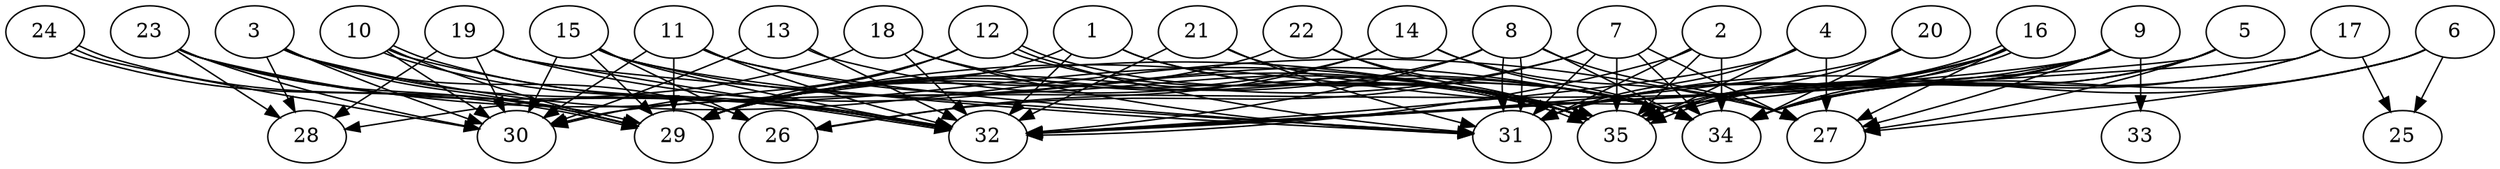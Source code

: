 // DAG automatically generated by daggen at Thu Oct  3 14:05:37 2019
// ./daggen --dot -n 35 --ccr 0.4 --fat 0.9 --regular 0.9 --density 0.9 --mindata 5242880 --maxdata 52428800 
digraph G {
  1 [size="120171520", alpha="0.07", expect_size="48068608"] 
  1 -> 29 [size ="48068608"]
  1 -> 32 [size ="48068608"]
  1 -> 34 [size ="48068608"]
  1 -> 35 [size ="48068608"]
  2 [size="86888960", alpha="0.14", expect_size="34755584"] 
  2 -> 31 [size ="34755584"]
  2 -> 32 [size ="34755584"]
  2 -> 34 [size ="34755584"]
  2 -> 35 [size ="34755584"]
  3 [size="76006400", alpha="0.03", expect_size="30402560"] 
  3 -> 26 [size ="30402560"]
  3 -> 27 [size ="30402560"]
  3 -> 28 [size ="30402560"]
  3 -> 29 [size ="30402560"]
  3 -> 30 [size ="30402560"]
  3 -> 32 [size ="30402560"]
  4 [size="66250240", alpha="0.04", expect_size="26500096"] 
  4 -> 27 [size ="26500096"]
  4 -> 31 [size ="26500096"]
  4 -> 32 [size ="26500096"]
  4 -> 35 [size ="26500096"]
  5 [size="108725760", alpha="0.10", expect_size="43490304"] 
  5 -> 27 [size ="43490304"]
  5 -> 32 [size ="43490304"]
  5 -> 34 [size ="43490304"]
  5 -> 35 [size ="43490304"]
  6 [size="31682560", alpha="0.10", expect_size="12673024"] 
  6 -> 25 [size ="12673024"]
  6 -> 27 [size ="12673024"]
  6 -> 31 [size ="12673024"]
  6 -> 34 [size ="12673024"]
  7 [size="109291520", alpha="0.15", expect_size="43716608"] 
  7 -> 26 [size ="43716608"]
  7 -> 27 [size ="43716608"]
  7 -> 29 [size ="43716608"]
  7 -> 31 [size ="43716608"]
  7 -> 34 [size ="43716608"]
  7 -> 35 [size ="43716608"]
  8 [size="55912960", alpha="0.16", expect_size="22365184"] 
  8 -> 27 [size ="22365184"]
  8 -> 29 [size ="22365184"]
  8 -> 31 [size ="22365184"]
  8 -> 31 [size ="22365184"]
  8 -> 32 [size ="22365184"]
  8 -> 34 [size ="22365184"]
  9 [size="27233280", alpha="0.13", expect_size="10893312"] 
  9 -> 27 [size ="10893312"]
  9 -> 30 [size ="10893312"]
  9 -> 31 [size ="10893312"]
  9 -> 32 [size ="10893312"]
  9 -> 33 [size ="10893312"]
  9 -> 34 [size ="10893312"]
  9 -> 35 [size ="10893312"]
  10 [size="40053760", alpha="0.05", expect_size="16021504"] 
  10 -> 29 [size ="16021504"]
  10 -> 30 [size ="16021504"]
  10 -> 32 [size ="16021504"]
  10 -> 32 [size ="16021504"]
  10 -> 35 [size ="16021504"]
  11 [size="104360960", alpha="0.13", expect_size="41744384"] 
  11 -> 29 [size ="41744384"]
  11 -> 30 [size ="41744384"]
  11 -> 31 [size ="41744384"]
  11 -> 32 [size ="41744384"]
  11 -> 35 [size ="41744384"]
  12 [size="29852160", alpha="0.10", expect_size="11940864"] 
  12 -> 29 [size ="11940864"]
  12 -> 30 [size ="11940864"]
  12 -> 31 [size ="11940864"]
  12 -> 35 [size ="11940864"]
  12 -> 35 [size ="11940864"]
  13 [size="115077120", alpha="0.19", expect_size="46030848"] 
  13 -> 30 [size ="46030848"]
  13 -> 32 [size ="46030848"]
  13 -> 34 [size ="46030848"]
  14 [size="17310720", alpha="0.19", expect_size="6924288"] 
  14 -> 26 [size ="6924288"]
  14 -> 27 [size ="6924288"]
  14 -> 29 [size ="6924288"]
  14 -> 34 [size ="6924288"]
  15 [size="40143360", alpha="0.13", expect_size="16057344"] 
  15 -> 26 [size ="16057344"]
  15 -> 29 [size ="16057344"]
  15 -> 30 [size ="16057344"]
  15 -> 31 [size ="16057344"]
  15 -> 32 [size ="16057344"]
  15 -> 35 [size ="16057344"]
  16 [size="100710400", alpha="0.07", expect_size="40284160"] 
  16 -> 27 [size ="40284160"]
  16 -> 29 [size ="40284160"]
  16 -> 31 [size ="40284160"]
  16 -> 34 [size ="40284160"]
  16 -> 35 [size ="40284160"]
  16 -> 35 [size ="40284160"]
  17 [size="44172800", alpha="0.11", expect_size="17669120"] 
  17 -> 25 [size ="17669120"]
  17 -> 32 [size ="17669120"]
  17 -> 34 [size ="17669120"]
  17 -> 35 [size ="17669120"]
  18 [size="13591040", alpha="0.07", expect_size="5436416"] 
  18 -> 28 [size ="5436416"]
  18 -> 31 [size ="5436416"]
  18 -> 32 [size ="5436416"]
  18 -> 34 [size ="5436416"]
  19 [size="110581760", alpha="0.16", expect_size="44232704"] 
  19 -> 28 [size ="44232704"]
  19 -> 30 [size ="44232704"]
  19 -> 31 [size ="44232704"]
  19 -> 32 [size ="44232704"]
  19 -> 34 [size ="44232704"]
  20 [size="68267520", alpha="0.10", expect_size="27307008"] 
  20 -> 32 [size ="27307008"]
  20 -> 34 [size ="27307008"]
  20 -> 35 [size ="27307008"]
  21 [size="99159040", alpha="0.02", expect_size="39663616"] 
  21 -> 31 [size ="39663616"]
  21 -> 32 [size ="39663616"]
  21 -> 35 [size ="39663616"]
  22 [size="59735040", alpha="0.07", expect_size="23894016"] 
  22 -> 29 [size ="23894016"]
  22 -> 34 [size ="23894016"]
  22 -> 35 [size ="23894016"]
  23 [size="116997120", alpha="0.02", expect_size="46798848"] 
  23 -> 28 [size ="46798848"]
  23 -> 29 [size ="46798848"]
  23 -> 30 [size ="46798848"]
  23 -> 32 [size ="46798848"]
  23 -> 35 [size ="46798848"]
  24 [size="109178880", alpha="0.06", expect_size="43671552"] 
  24 -> 29 [size ="43671552"]
  24 -> 29 [size ="43671552"]
  24 -> 30 [size ="43671552"]
  25 [size="103697920", alpha="0.07", expect_size="41479168"] 
  26 [size="64693760", alpha="0.11", expect_size="25877504"] 
  27 [size="103485440", alpha="0.10", expect_size="41394176"] 
  28 [size="50201600", alpha="0.18", expect_size="20080640"] 
  29 [size="90278400", alpha="0.07", expect_size="36111360"] 
  30 [size="67161600", alpha="0.02", expect_size="26864640"] 
  31 [size="126389760", alpha="0.11", expect_size="50555904"] 
  32 [size="21135360", alpha="0.04", expect_size="8454144"] 
  33 [size="61109760", alpha="0.13", expect_size="24443904"] 
  34 [size="73282560", alpha="0.04", expect_size="29313024"] 
  35 [size="110796800", alpha="0.19", expect_size="44318720"] 
}
